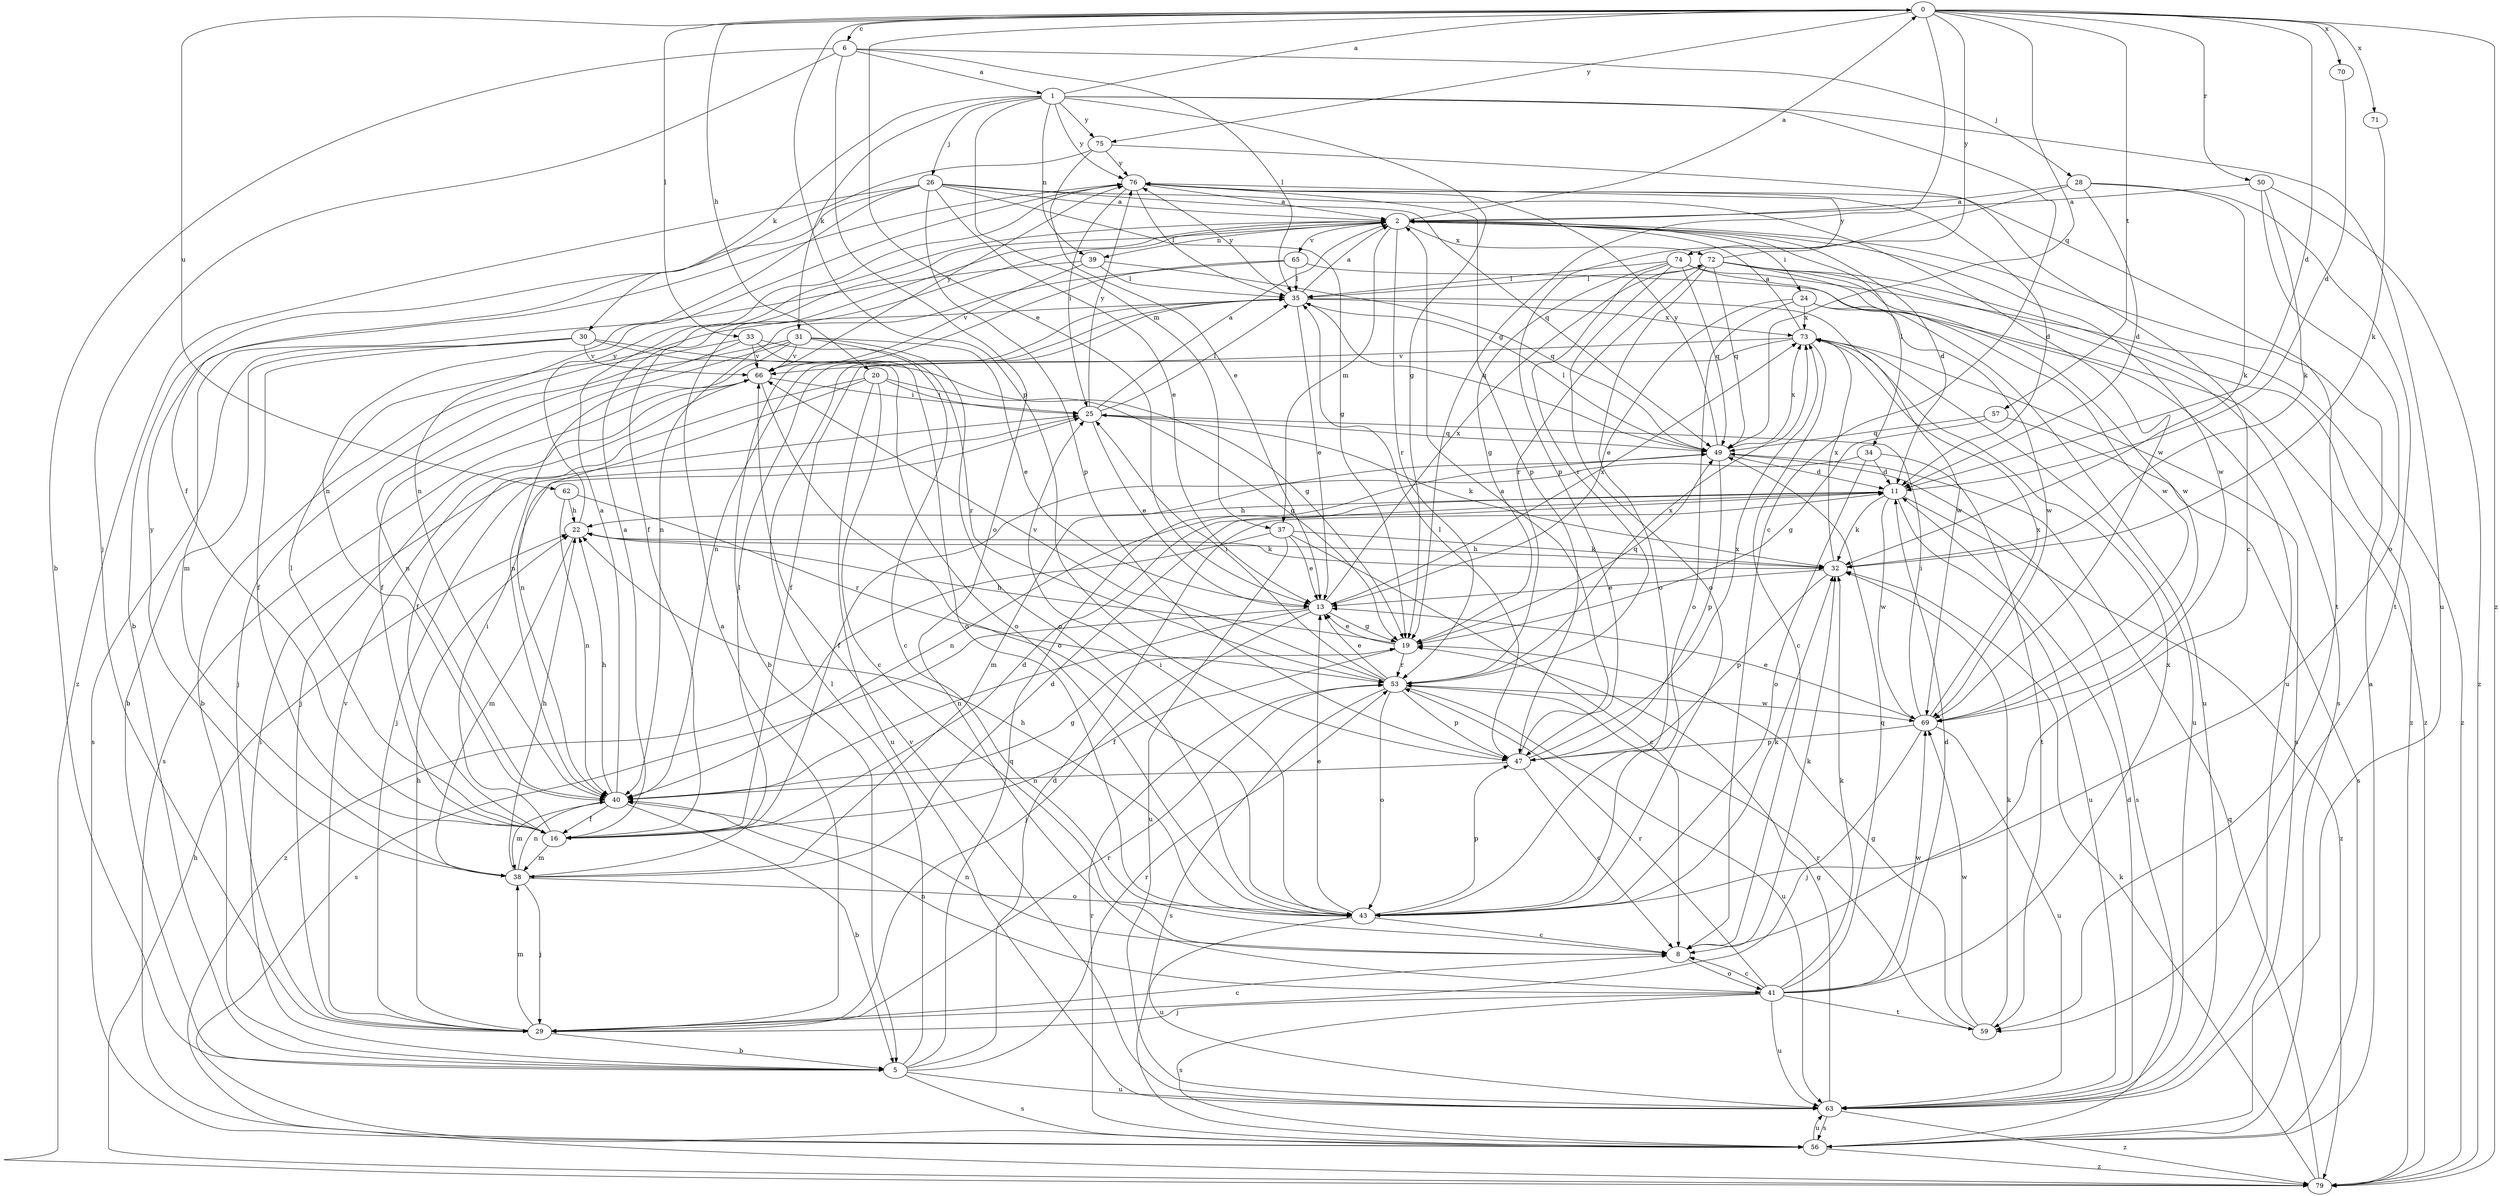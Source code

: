 strict digraph  {
0;
1;
2;
5;
6;
8;
11;
13;
16;
19;
20;
22;
24;
25;
26;
28;
29;
30;
31;
32;
33;
34;
35;
37;
38;
39;
40;
41;
43;
47;
49;
50;
53;
56;
57;
59;
62;
63;
65;
66;
69;
70;
71;
72;
73;
74;
75;
76;
79;
0 -> 6  [label=c];
0 -> 11  [label=d];
0 -> 13  [label=e];
0 -> 19  [label=g];
0 -> 20  [label=h];
0 -> 33  [label=l];
0 -> 47  [label=p];
0 -> 49  [label=q];
0 -> 50  [label=r];
0 -> 57  [label=t];
0 -> 62  [label=u];
0 -> 70  [label=x];
0 -> 71  [label=x];
0 -> 74  [label=y];
0 -> 75  [label=y];
0 -> 79  [label=z];
1 -> 0  [label=a];
1 -> 8  [label=c];
1 -> 19  [label=g];
1 -> 26  [label=j];
1 -> 30  [label=k];
1 -> 31  [label=k];
1 -> 37  [label=m];
1 -> 39  [label=n];
1 -> 63  [label=u];
1 -> 75  [label=y];
1 -> 76  [label=y];
2 -> 0  [label=a];
2 -> 11  [label=d];
2 -> 16  [label=f];
2 -> 24  [label=i];
2 -> 34  [label=l];
2 -> 37  [label=m];
2 -> 39  [label=n];
2 -> 53  [label=r];
2 -> 65  [label=v];
2 -> 69  [label=w];
2 -> 72  [label=x];
5 -> 11  [label=d];
5 -> 25  [label=i];
5 -> 35  [label=l];
5 -> 49  [label=q];
5 -> 53  [label=r];
5 -> 56  [label=s];
5 -> 63  [label=u];
6 -> 1  [label=a];
6 -> 5  [label=b];
6 -> 28  [label=j];
6 -> 29  [label=j];
6 -> 35  [label=l];
6 -> 41  [label=o];
8 -> 32  [label=k];
8 -> 40  [label=n];
8 -> 41  [label=o];
11 -> 22  [label=h];
11 -> 32  [label=k];
11 -> 40  [label=n];
11 -> 63  [label=u];
11 -> 69  [label=w];
11 -> 79  [label=z];
13 -> 19  [label=g];
13 -> 29  [label=j];
13 -> 40  [label=n];
13 -> 56  [label=s];
13 -> 72  [label=x];
13 -> 73  [label=x];
16 -> 2  [label=a];
16 -> 11  [label=d];
16 -> 25  [label=i];
16 -> 35  [label=l];
16 -> 38  [label=m];
19 -> 13  [label=e];
19 -> 16  [label=f];
19 -> 22  [label=h];
19 -> 49  [label=q];
19 -> 53  [label=r];
20 -> 8  [label=c];
20 -> 16  [label=f];
20 -> 19  [label=g];
20 -> 25  [label=i];
20 -> 40  [label=n];
20 -> 63  [label=u];
22 -> 32  [label=k];
22 -> 38  [label=m];
22 -> 76  [label=y];
24 -> 13  [label=e];
24 -> 43  [label=o];
24 -> 63  [label=u];
24 -> 69  [label=w];
24 -> 73  [label=x];
25 -> 2  [label=a];
25 -> 13  [label=e];
25 -> 29  [label=j];
25 -> 32  [label=k];
25 -> 35  [label=l];
25 -> 49  [label=q];
25 -> 76  [label=y];
26 -> 2  [label=a];
26 -> 5  [label=b];
26 -> 13  [label=e];
26 -> 19  [label=g];
26 -> 40  [label=n];
26 -> 47  [label=p];
26 -> 49  [label=q];
26 -> 69  [label=w];
26 -> 79  [label=z];
28 -> 2  [label=a];
28 -> 11  [label=d];
28 -> 32  [label=k];
28 -> 47  [label=p];
28 -> 59  [label=t];
29 -> 2  [label=a];
29 -> 5  [label=b];
29 -> 8  [label=c];
29 -> 22  [label=h];
29 -> 38  [label=m];
29 -> 53  [label=r];
29 -> 66  [label=v];
30 -> 5  [label=b];
30 -> 16  [label=f];
30 -> 19  [label=g];
30 -> 43  [label=o];
30 -> 56  [label=s];
30 -> 66  [label=v];
31 -> 8  [label=c];
31 -> 13  [label=e];
31 -> 16  [label=f];
31 -> 29  [label=j];
31 -> 40  [label=n];
31 -> 43  [label=o];
31 -> 66  [label=v];
32 -> 13  [label=e];
32 -> 22  [label=h];
32 -> 47  [label=p];
32 -> 73  [label=x];
33 -> 5  [label=b];
33 -> 40  [label=n];
33 -> 43  [label=o];
33 -> 53  [label=r];
33 -> 66  [label=v];
34 -> 11  [label=d];
34 -> 16  [label=f];
34 -> 43  [label=o];
34 -> 59  [label=t];
35 -> 2  [label=a];
35 -> 13  [label=e];
35 -> 40  [label=n];
35 -> 49  [label=q];
35 -> 69  [label=w];
35 -> 73  [label=x];
35 -> 76  [label=y];
37 -> 8  [label=c];
37 -> 13  [label=e];
37 -> 32  [label=k];
37 -> 63  [label=u];
37 -> 79  [label=z];
38 -> 11  [label=d];
38 -> 22  [label=h];
38 -> 29  [label=j];
38 -> 35  [label=l];
38 -> 40  [label=n];
38 -> 43  [label=o];
38 -> 76  [label=y];
39 -> 35  [label=l];
39 -> 38  [label=m];
39 -> 49  [label=q];
39 -> 66  [label=v];
40 -> 2  [label=a];
40 -> 5  [label=b];
40 -> 16  [label=f];
40 -> 19  [label=g];
40 -> 22  [label=h];
40 -> 38  [label=m];
41 -> 8  [label=c];
41 -> 11  [label=d];
41 -> 29  [label=j];
41 -> 32  [label=k];
41 -> 40  [label=n];
41 -> 49  [label=q];
41 -> 53  [label=r];
41 -> 56  [label=s];
41 -> 59  [label=t];
41 -> 63  [label=u];
41 -> 69  [label=w];
41 -> 73  [label=x];
43 -> 8  [label=c];
43 -> 13  [label=e];
43 -> 22  [label=h];
43 -> 25  [label=i];
43 -> 32  [label=k];
43 -> 47  [label=p];
43 -> 63  [label=u];
47 -> 2  [label=a];
47 -> 8  [label=c];
47 -> 35  [label=l];
47 -> 40  [label=n];
47 -> 73  [label=x];
49 -> 11  [label=d];
49 -> 35  [label=l];
49 -> 38  [label=m];
49 -> 47  [label=p];
49 -> 56  [label=s];
49 -> 73  [label=x];
49 -> 76  [label=y];
50 -> 2  [label=a];
50 -> 32  [label=k];
50 -> 43  [label=o];
50 -> 79  [label=z];
53 -> 13  [label=e];
53 -> 25  [label=i];
53 -> 43  [label=o];
53 -> 47  [label=p];
53 -> 56  [label=s];
53 -> 63  [label=u];
53 -> 66  [label=v];
53 -> 69  [label=w];
53 -> 73  [label=x];
56 -> 2  [label=a];
56 -> 53  [label=r];
56 -> 63  [label=u];
56 -> 79  [label=z];
57 -> 19  [label=g];
57 -> 49  [label=q];
57 -> 56  [label=s];
59 -> 19  [label=g];
59 -> 32  [label=k];
59 -> 53  [label=r];
59 -> 69  [label=w];
62 -> 22  [label=h];
62 -> 40  [label=n];
62 -> 53  [label=r];
63 -> 11  [label=d];
63 -> 19  [label=g];
63 -> 56  [label=s];
63 -> 66  [label=v];
63 -> 79  [label=z];
65 -> 5  [label=b];
65 -> 35  [label=l];
65 -> 40  [label=n];
65 -> 79  [label=z];
66 -> 25  [label=i];
66 -> 29  [label=j];
66 -> 43  [label=o];
66 -> 56  [label=s];
66 -> 76  [label=y];
69 -> 13  [label=e];
69 -> 25  [label=i];
69 -> 29  [label=j];
69 -> 47  [label=p];
69 -> 63  [label=u];
69 -> 73  [label=x];
70 -> 11  [label=d];
71 -> 32  [label=k];
72 -> 35  [label=l];
72 -> 43  [label=o];
72 -> 49  [label=q];
72 -> 53  [label=r];
72 -> 56  [label=s];
72 -> 63  [label=u];
72 -> 69  [label=w];
72 -> 76  [label=y];
72 -> 79  [label=z];
73 -> 2  [label=a];
73 -> 8  [label=c];
73 -> 16  [label=f];
73 -> 56  [label=s];
73 -> 63  [label=u];
73 -> 66  [label=v];
74 -> 19  [label=g];
74 -> 35  [label=l];
74 -> 43  [label=o];
74 -> 49  [label=q];
74 -> 53  [label=r];
74 -> 69  [label=w];
74 -> 79  [label=z];
75 -> 8  [label=c];
75 -> 13  [label=e];
75 -> 16  [label=f];
75 -> 76  [label=y];
76 -> 2  [label=a];
76 -> 11  [label=d];
76 -> 25  [label=i];
76 -> 35  [label=l];
76 -> 40  [label=n];
76 -> 47  [label=p];
76 -> 59  [label=t];
79 -> 22  [label=h];
79 -> 32  [label=k];
79 -> 49  [label=q];
}
